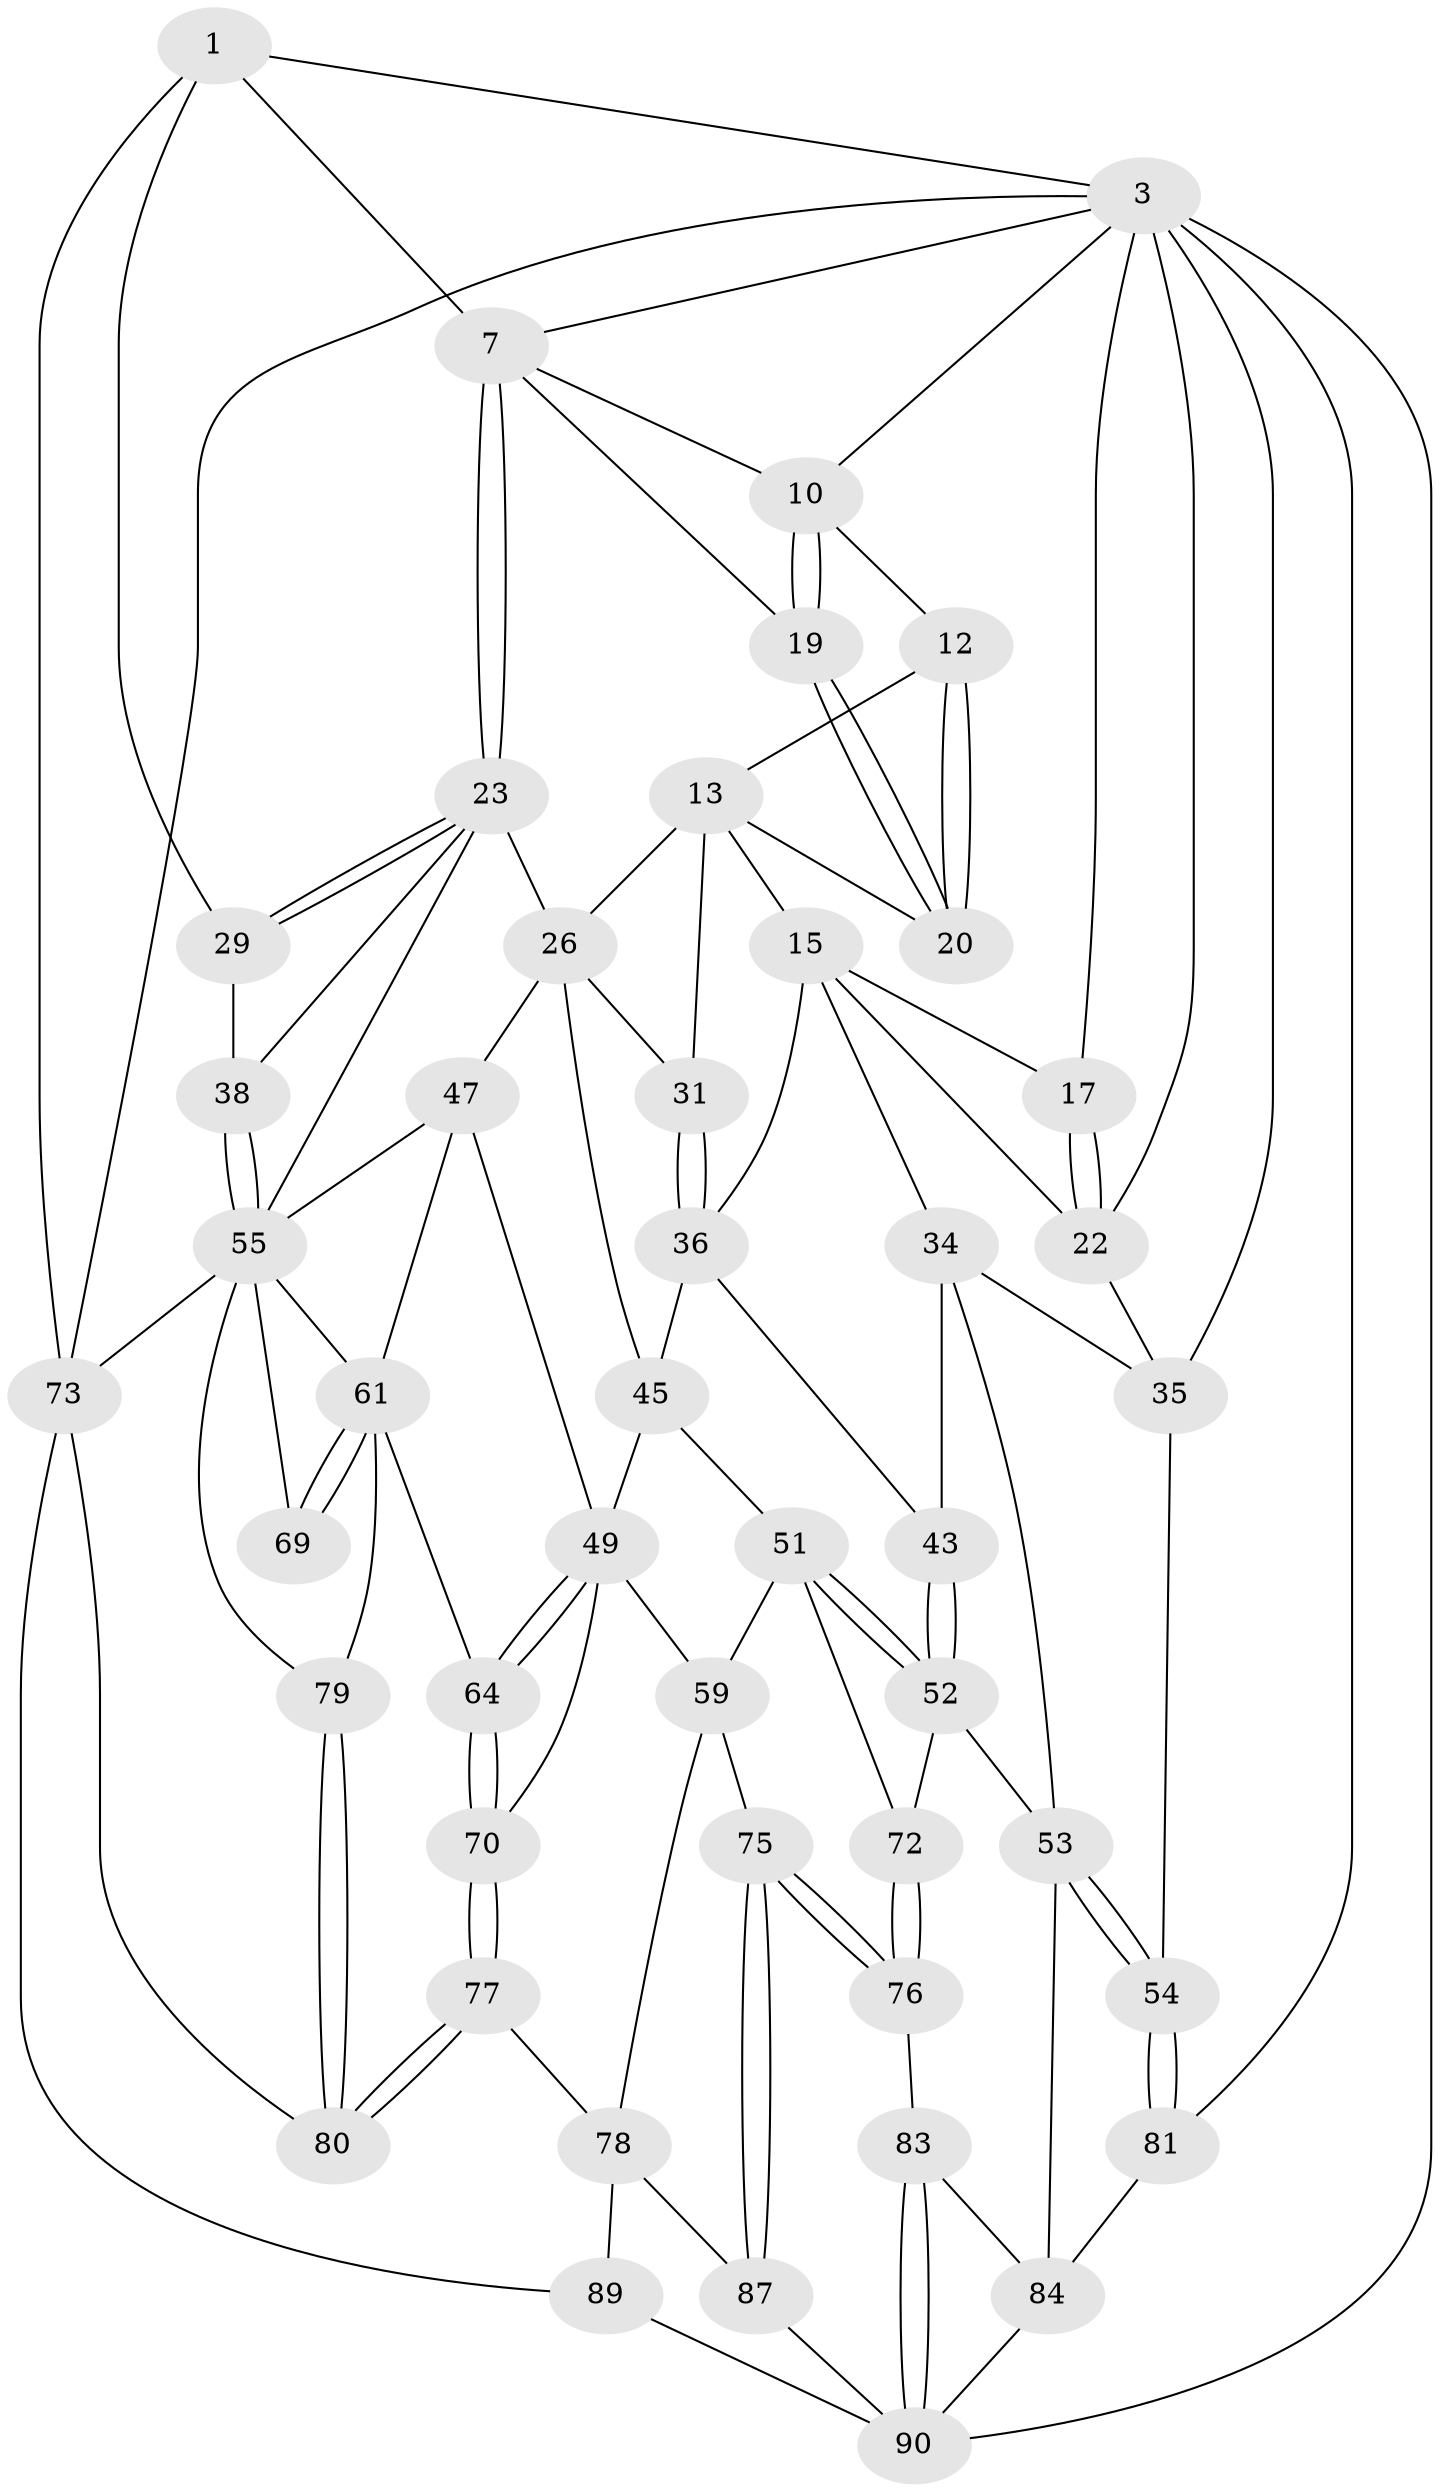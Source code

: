 // original degree distribution, {3: 0.02127659574468085, 6: 0.18085106382978725, 4: 0.20212765957446807, 5: 0.5957446808510638}
// Generated by graph-tools (version 1.1) at 2025/17/03/09/25 04:17:21]
// undirected, 47 vertices, 113 edges
graph export_dot {
graph [start="1"]
  node [color=gray90,style=filled];
  1 [pos="+0.7939469059119422+0",super="+2"];
  3 [pos="+0+0",super="+4+82+21"];
  7 [pos="+0.9493503340981085+0.1843415991615111",super="+8"];
  10 [pos="+0.6567526269051044+0.0839535567041656",super="+11"];
  12 [pos="+0.5583283142234411+0.08419888638633997"];
  13 [pos="+0.4687501642714351+0.19936246641124636",super="+14+28"];
  15 [pos="+0.3166105112025765+0.19966613048617046",super="+16+33"];
  17 [pos="+0.2500817685939564+0.036548757705124044"];
  19 [pos="+0.7388631806866456+0.20037100576269598"];
  20 [pos="+0.6812378460660502+0.26301418843646207"];
  22 [pos="+0+0.24442157633177777",super="+32"];
  23 [pos="+1+0.21031918524026091",super="+24"];
  26 [pos="+0.7732026867388088+0.42164761238939763",super="+41+27"];
  29 [pos="+1+0.20724959464276851"];
  31 [pos="+0.4788588146414361+0.3142518502080931"];
  34 [pos="+0.18792918377510773+0.44192439165976677",super="+44"];
  35 [pos="+0.14797051576522915+0.42574382208294087",super="+42"];
  36 [pos="+0.44368011552560627+0.43677841464417133",super="+37"];
  38 [pos="+1+0.4967959061760119"];
  43 [pos="+0.2542689621133456+0.5519209886210353"];
  45 [pos="+0.5409081202684966+0.5115006252316798",super="+46"];
  47 [pos="+0.775142028438308+0.5546890857872383",super="+48"];
  49 [pos="+0.7268138641208511+0.5864499344161935",super="+50"];
  51 [pos="+0.37247703794032916+0.6175762749121914",super="+60"];
  52 [pos="+0.3548606231493325+0.6126404224804445",super="+65"];
  53 [pos="+0.06789619662784971+0.714126498206941",super="+66"];
  54 [pos="+0+0.7226549809756697"];
  55 [pos="+1+0.6846084159617645",super="+67+56"];
  59 [pos="+0.44536215946580154+0.7085194352588843",super="+74"];
  61 [pos="+0.8441101836656886+0.6957450344338284",super="+62"];
  64 [pos="+0.7167980982461816+0.7524046468316969"];
  69 [pos="+0.8613148965950166+0.7608685482128655"];
  70 [pos="+0.6258062982190891+0.7449243523685204"];
  72 [pos="+0.303667186290089+0.8055697662183525"];
  73 [pos="+1+1",super="+88"];
  75 [pos="+0.32757734695517854+0.8709745167341186"];
  76 [pos="+0.2985774381816235+0.8420220032353146"];
  77 [pos="+0.5990214109121919+0.8069700255532234"];
  78 [pos="+0.5107089803407376+0.8290757168838523",super="+86"];
  79 [pos="+0.7806543651250601+0.9921081802417312"];
  80 [pos="+0.7285289581776887+1"];
  81 [pos="+0+0.8105879510280473"];
  83 [pos="+0.1746766494613155+0.8145771455380165"];
  84 [pos="+0.17451450251001752+0.8145023326700233",super="+85"];
  87 [pos="+0.3350229391865975+0.9112330445584732"];
  89 [pos="+0.6894353330155736+1"];
  90 [pos="+0.19765800628044822+0.9458408512549766",super="+91+92"];
  1 -- 7;
  1 -- 73;
  1 -- 3;
  1 -- 29;
  3 -- 17;
  3 -- 81;
  3 -- 73;
  3 -- 90 [weight=2];
  3 -- 7;
  3 -- 35;
  3 -- 22;
  3 -- 10;
  7 -- 23 [weight=2];
  7 -- 23;
  7 -- 19;
  7 -- 10;
  10 -- 19;
  10 -- 19;
  10 -- 12;
  12 -- 13;
  12 -- 20;
  12 -- 20;
  13 -- 15;
  13 -- 31;
  13 -- 26;
  13 -- 20;
  15 -- 17;
  15 -- 34;
  15 -- 36;
  15 -- 22;
  17 -- 22;
  17 -- 22;
  19 -- 20;
  19 -- 20;
  22 -- 35;
  23 -- 29;
  23 -- 29;
  23 -- 38;
  23 -- 26 [weight=2];
  23 -- 55;
  26 -- 47;
  26 -- 45;
  26 -- 31;
  29 -- 38;
  31 -- 36;
  31 -- 36;
  34 -- 35;
  34 -- 43;
  34 -- 53;
  35 -- 54;
  36 -- 45;
  36 -- 43;
  38 -- 55;
  38 -- 55;
  43 -- 52;
  43 -- 52;
  45 -- 51;
  45 -- 49;
  47 -- 49;
  47 -- 61;
  47 -- 55;
  49 -- 64;
  49 -- 64;
  49 -- 59;
  49 -- 70;
  51 -- 52;
  51 -- 52;
  51 -- 72;
  51 -- 59;
  52 -- 72;
  52 -- 53;
  53 -- 54;
  53 -- 54;
  53 -- 84;
  54 -- 81;
  54 -- 81;
  55 -- 73;
  55 -- 69;
  55 -- 79;
  55 -- 61;
  59 -- 75;
  59 -- 78;
  61 -- 69 [weight=2];
  61 -- 69;
  61 -- 64;
  61 -- 79;
  64 -- 70;
  64 -- 70;
  70 -- 77;
  70 -- 77;
  72 -- 76;
  72 -- 76;
  73 -- 80;
  73 -- 89;
  75 -- 76;
  75 -- 76;
  75 -- 87;
  75 -- 87;
  76 -- 83;
  77 -- 78;
  77 -- 80;
  77 -- 80;
  78 -- 89;
  78 -- 87;
  79 -- 80;
  79 -- 80;
  81 -- 84;
  83 -- 84;
  83 -- 90;
  83 -- 90;
  84 -- 90;
  87 -- 90;
  89 -- 90;
}
